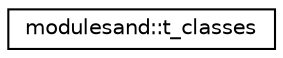 digraph "Graphical Class Hierarchy"
{
 // LATEX_PDF_SIZE
  edge [fontname="Helvetica",fontsize="10",labelfontname="Helvetica",labelfontsize="10"];
  node [fontname="Helvetica",fontsize="10",shape=record];
  rankdir="LR";
  Node0 [label="modulesand::t_classes",height=0.2,width=0.4,color="black", fillcolor="white", style="filled",URL="$structmodulesand_1_1t__classes.html",tooltip=" "];
}
